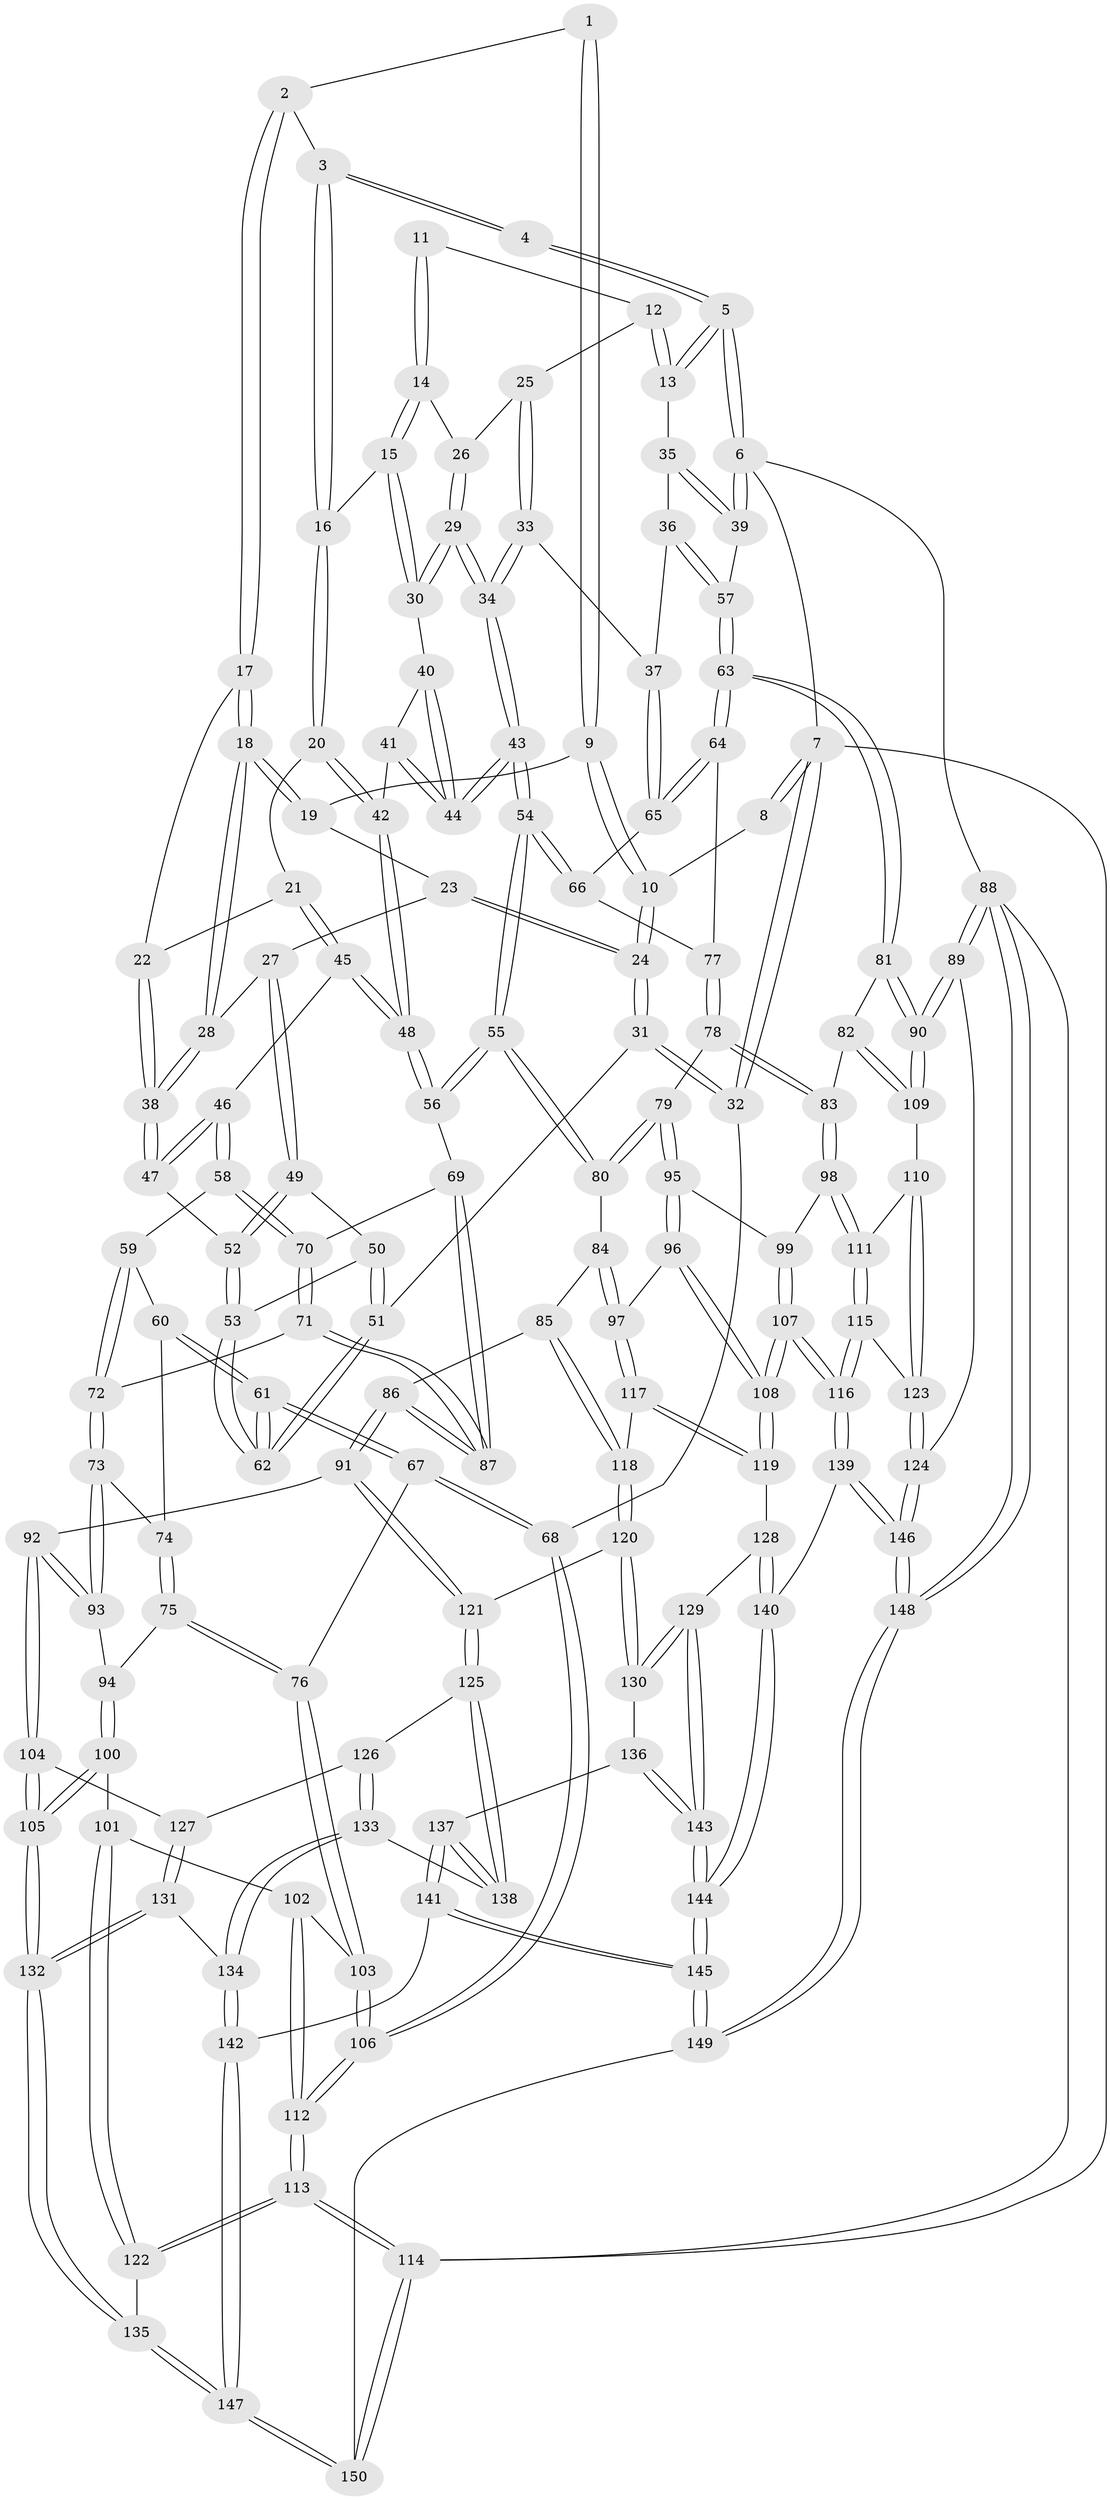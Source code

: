 // coarse degree distribution, {3: 0.09090909090909091, 4: 0.36363636363636365, 5: 0.41414141414141414, 6: 0.1111111111111111, 2: 0.010101010101010102, 8: 0.010101010101010102}
// Generated by graph-tools (version 1.1) at 2025/52/02/27/25 19:52:36]
// undirected, 150 vertices, 372 edges
graph export_dot {
graph [start="1"]
  node [color=gray90,style=filled];
  1 [pos="+0.23370282608575907+0"];
  2 [pos="+0.3233698348957925+0"];
  3 [pos="+0.3250519339765311+0"];
  4 [pos="+0.6732138288690653+0"];
  5 [pos="+1+0"];
  6 [pos="+1+0"];
  7 [pos="+0+0"];
  8 [pos="+0.010507417791687835+0"];
  9 [pos="+0.10183262032505065+0.06555312880176839"];
  10 [pos="+0.031238256222315405+0.09961672139773638"];
  11 [pos="+0.678176499555643+0"];
  12 [pos="+0.7697612539700193+0.032172824322526"];
  13 [pos="+0.8706278505295552+0.11172176489957557"];
  14 [pos="+0.607693039455949+0.06542715487195452"];
  15 [pos="+0.553551243430932+0.13166798105553476"];
  16 [pos="+0.44568616937251015+0.12051338656782609"];
  17 [pos="+0.25736879019760095+0.06700887047219606"];
  18 [pos="+0.22615575236629154+0.12277297742080505"];
  19 [pos="+0.10263810359102446+0.06653957571121924"];
  20 [pos="+0.4436562092919825+0.12444769840562457"];
  21 [pos="+0.4144356580256455+0.1520145454917508"];
  22 [pos="+0.3470437720514997+0.1616039264818624"];
  23 [pos="+0.12287438689973007+0.11601805623948964"];
  24 [pos="+0+0.1800541414537988"];
  25 [pos="+0.732311167049854+0.12255597490195295"];
  26 [pos="+0.6682451422767877+0.13074680337981592"];
  27 [pos="+0.1601896112783452+0.1785688179744328"];
  28 [pos="+0.21675239253696596+0.15128367884614197"];
  29 [pos="+0.6570017626694368+0.20716101063868766"];
  30 [pos="+0.560264942251445+0.14738628533139417"];
  31 [pos="+0+0.215903172783366"];
  32 [pos="+0+0.23025653159154136"];
  33 [pos="+0.7538344071783446+0.2432125584241632"];
  34 [pos="+0.7003413366109746+0.27739623217552645"];
  35 [pos="+0.8720630266230776+0.11582509861357188"];
  36 [pos="+0.869988027225083+0.2210894018163624"];
  37 [pos="+0.861816819397411+0.22745950958863928"];
  38 [pos="+0.2842704811694229+0.22888334071366448"];
  39 [pos="+1+0.08299710997877445"];
  40 [pos="+0.5575797437820467+0.16421661520533481"];
  41 [pos="+0.5357913166191884+0.2197533699019484"];
  42 [pos="+0.4879260028835073+0.24901773441337494"];
  43 [pos="+0.6519793714434777+0.3648026124451702"];
  44 [pos="+0.6226864230939171+0.32057184618982465"];
  45 [pos="+0.3784551440715549+0.306438474781061"];
  46 [pos="+0.34329232378977553+0.3120881125630886"];
  47 [pos="+0.2914555139462148+0.2597572936409941"];
  48 [pos="+0.4626566543015067+0.33135419226159546"];
  49 [pos="+0.1567675799234998+0.18192381098390875"];
  50 [pos="+0.10554456468060144+0.20543009907552373"];
  51 [pos="+0+0.22148680750323121"];
  52 [pos="+0.20175220877298186+0.2871884616143277"];
  53 [pos="+0.1678205994555864+0.3259347942868189"];
  54 [pos="+0.6445778349815834+0.38938144698681115"];
  55 [pos="+0.6185632959990777+0.4136646008777545"];
  56 [pos="+0.5489331013294526+0.41316151562636666"];
  57 [pos="+1+0.2937781492488347"];
  58 [pos="+0.3264781147201343+0.3417623384210467"];
  59 [pos="+0.24113025892752535+0.39737457474354143"];
  60 [pos="+0.20132796092595134+0.4028734187558862"];
  61 [pos="+0.14326576101062086+0.3976798990560849"];
  62 [pos="+0.14291519626087354+0.3964738390512528"];
  63 [pos="+1+0.3727911940928871"];
  64 [pos="+1+0.4025377640890335"];
  65 [pos="+0.8668860922619087+0.3161312298754865"];
  66 [pos="+0.844586904881968+0.43141518876827195"];
  67 [pos="+0.1187286889139719+0.44429809216889415"];
  68 [pos="+0+0.4200891186876657"];
  69 [pos="+0.5038818497172155+0.45396200770000655"];
  70 [pos="+0.3670515190249449+0.4949526708195329"];
  71 [pos="+0.337900788561782+0.5252283791633893"];
  72 [pos="+0.3361416388550089+0.5261973028939411"];
  73 [pos="+0.3348301316688651+0.5276320895816845"];
  74 [pos="+0.2432547783117744+0.4891402750853466"];
  75 [pos="+0.15911743802605013+0.5496885450960319"];
  76 [pos="+0.12070094237326393+0.5404480883982539"];
  77 [pos="+0.8681444283776779+0.45364969514791553"];
  78 [pos="+0.865497340441407+0.5175826226154421"];
  79 [pos="+0.7184813459943741+0.5649517963214759"];
  80 [pos="+0.6416681911803617+0.4948602170494974"];
  81 [pos="+1+0.49563742716472453"];
  82 [pos="+0.9292710520764487+0.5832450555393764"];
  83 [pos="+0.8929423415428217+0.5817922872940628"];
  84 [pos="+0.6115602318281476+0.5692974445018669"];
  85 [pos="+0.5191952735626415+0.6438479351104789"];
  86 [pos="+0.4783193242422852+0.6381927558721635"];
  87 [pos="+0.47372718168519423+0.6165286642770001"];
  88 [pos="+1+1"];
  89 [pos="+1+0.9909435314029074"];
  90 [pos="+1+0.7445890159330202"];
  91 [pos="+0.47324883913604165+0.6433041356596919"];
  92 [pos="+0.3515314392379553+0.6889282081715478"];
  93 [pos="+0.3229277233668437+0.5488967831914071"];
  94 [pos="+0.22559069422799105+0.5783737501531286"];
  95 [pos="+0.7277702443232072+0.5940827993985198"];
  96 [pos="+0.6968408369671135+0.6646251899365575"];
  97 [pos="+0.6376014383702588+0.6707123203437213"];
  98 [pos="+0.8755613690370769+0.6183987341299692"];
  99 [pos="+0.7758180017793014+0.6234190580384609"];
  100 [pos="+0.23598693999649142+0.7230182094710585"];
  101 [pos="+0.11823703596838368+0.6876006447371585"];
  102 [pos="+0.11263880315076603+0.6795950262428753"];
  103 [pos="+0.0793180427970155+0.5888862323751652"];
  104 [pos="+0.33861367129668546+0.7119972625041606"];
  105 [pos="+0.2557816145436938+0.7409166387329108"];
  106 [pos="+0+0.6026707803892145"];
  107 [pos="+0.7730306584684344+0.7817707291664583"];
  108 [pos="+0.7722377855633094+0.7816342358830372"];
  109 [pos="+1+0.7020949158569938"];
  110 [pos="+1+0.7038872509467012"];
  111 [pos="+0.876950972307266+0.6494245364029436"];
  112 [pos="+0+0.8685893831021625"];
  113 [pos="+0+1"];
  114 [pos="+0+1"];
  115 [pos="+0.8384272677302111+0.7908738218937755"];
  116 [pos="+0.8068477318566165+0.7955799960722899"];
  117 [pos="+0.5982591840991546+0.717339661520372"];
  118 [pos="+0.5912913866341626+0.7184660482146434"];
  119 [pos="+0.7074612180536988+0.7953364227060375"];
  120 [pos="+0.5589989810948044+0.7628668377184289"];
  121 [pos="+0.48535152507980445+0.7743504453297517"];
  122 [pos="+0.03884676279307859+0.8987300882259958"];
  123 [pos="+0.8402773001302103+0.7916516434779389"];
  124 [pos="+0.8898766140183514+0.8324597616856176"];
  125 [pos="+0.48465454541356884+0.7749768997254783"];
  126 [pos="+0.4331988940043894+0.7646079317917576"];
  127 [pos="+0.37081698992471723+0.747300037073052"];
  128 [pos="+0.6850542114680473+0.8170456456186361"];
  129 [pos="+0.6331509095253404+0.8560287805073963"];
  130 [pos="+0.5823862321767398+0.828804855790119"];
  131 [pos="+0.38887797005418806+0.8610639147375821"];
  132 [pos="+0.22861963005196417+0.8488286596453806"];
  133 [pos="+0.4160708112576802+0.8537447260583525"];
  134 [pos="+0.39793061676728747+0.8699616355783175"];
  135 [pos="+0.2089568133926575+0.8785903013782067"];
  136 [pos="+0.517678450950561+0.8696374651863822"];
  137 [pos="+0.514448436312647+0.870016731574644"];
  138 [pos="+0.48127623712179723+0.8025580775777887"];
  139 [pos="+0.7838613859738288+0.8756200941370708"];
  140 [pos="+0.7096263183607809+0.9281819999561789"];
  141 [pos="+0.46623844626778355+0.9314572484235327"];
  142 [pos="+0.41238060572928653+0.9144244837523718"];
  143 [pos="+0.6241653521528973+0.9450347887318897"];
  144 [pos="+0.6349229952328423+1"];
  145 [pos="+0.6153247443428641+1"];
  146 [pos="+0.8512187000133532+1"];
  147 [pos="+0.29591421892366393+1"];
  148 [pos="+0.8559520447739659+1"];
  149 [pos="+0.6228953592747384+1"];
  150 [pos="+0.3010005617807269+1"];
  1 -- 2;
  1 -- 9;
  1 -- 9;
  2 -- 3;
  2 -- 17;
  2 -- 17;
  3 -- 4;
  3 -- 4;
  3 -- 16;
  3 -- 16;
  4 -- 5;
  4 -- 5;
  5 -- 6;
  5 -- 6;
  5 -- 13;
  5 -- 13;
  6 -- 7;
  6 -- 39;
  6 -- 39;
  6 -- 88;
  7 -- 8;
  7 -- 8;
  7 -- 32;
  7 -- 32;
  7 -- 114;
  8 -- 10;
  9 -- 10;
  9 -- 10;
  9 -- 19;
  10 -- 24;
  10 -- 24;
  11 -- 12;
  11 -- 14;
  11 -- 14;
  12 -- 13;
  12 -- 13;
  12 -- 25;
  13 -- 35;
  14 -- 15;
  14 -- 15;
  14 -- 26;
  15 -- 16;
  15 -- 30;
  15 -- 30;
  16 -- 20;
  16 -- 20;
  17 -- 18;
  17 -- 18;
  17 -- 22;
  18 -- 19;
  18 -- 19;
  18 -- 28;
  18 -- 28;
  19 -- 23;
  20 -- 21;
  20 -- 42;
  20 -- 42;
  21 -- 22;
  21 -- 45;
  21 -- 45;
  22 -- 38;
  22 -- 38;
  23 -- 24;
  23 -- 24;
  23 -- 27;
  24 -- 31;
  24 -- 31;
  25 -- 26;
  25 -- 33;
  25 -- 33;
  26 -- 29;
  26 -- 29;
  27 -- 28;
  27 -- 49;
  27 -- 49;
  28 -- 38;
  28 -- 38;
  29 -- 30;
  29 -- 30;
  29 -- 34;
  29 -- 34;
  30 -- 40;
  31 -- 32;
  31 -- 32;
  31 -- 51;
  32 -- 68;
  33 -- 34;
  33 -- 34;
  33 -- 37;
  34 -- 43;
  34 -- 43;
  35 -- 36;
  35 -- 39;
  35 -- 39;
  36 -- 37;
  36 -- 57;
  36 -- 57;
  37 -- 65;
  37 -- 65;
  38 -- 47;
  38 -- 47;
  39 -- 57;
  40 -- 41;
  40 -- 44;
  40 -- 44;
  41 -- 42;
  41 -- 44;
  41 -- 44;
  42 -- 48;
  42 -- 48;
  43 -- 44;
  43 -- 44;
  43 -- 54;
  43 -- 54;
  45 -- 46;
  45 -- 48;
  45 -- 48;
  46 -- 47;
  46 -- 47;
  46 -- 58;
  46 -- 58;
  47 -- 52;
  48 -- 56;
  48 -- 56;
  49 -- 50;
  49 -- 52;
  49 -- 52;
  50 -- 51;
  50 -- 51;
  50 -- 53;
  51 -- 62;
  51 -- 62;
  52 -- 53;
  52 -- 53;
  53 -- 62;
  53 -- 62;
  54 -- 55;
  54 -- 55;
  54 -- 66;
  54 -- 66;
  55 -- 56;
  55 -- 56;
  55 -- 80;
  55 -- 80;
  56 -- 69;
  57 -- 63;
  57 -- 63;
  58 -- 59;
  58 -- 70;
  58 -- 70;
  59 -- 60;
  59 -- 72;
  59 -- 72;
  60 -- 61;
  60 -- 61;
  60 -- 74;
  61 -- 62;
  61 -- 62;
  61 -- 67;
  61 -- 67;
  63 -- 64;
  63 -- 64;
  63 -- 81;
  63 -- 81;
  64 -- 65;
  64 -- 65;
  64 -- 77;
  65 -- 66;
  66 -- 77;
  67 -- 68;
  67 -- 68;
  67 -- 76;
  68 -- 106;
  68 -- 106;
  69 -- 70;
  69 -- 87;
  69 -- 87;
  70 -- 71;
  70 -- 71;
  71 -- 72;
  71 -- 87;
  71 -- 87;
  72 -- 73;
  72 -- 73;
  73 -- 74;
  73 -- 93;
  73 -- 93;
  74 -- 75;
  74 -- 75;
  75 -- 76;
  75 -- 76;
  75 -- 94;
  76 -- 103;
  76 -- 103;
  77 -- 78;
  77 -- 78;
  78 -- 79;
  78 -- 83;
  78 -- 83;
  79 -- 80;
  79 -- 80;
  79 -- 95;
  79 -- 95;
  80 -- 84;
  81 -- 82;
  81 -- 90;
  81 -- 90;
  82 -- 83;
  82 -- 109;
  82 -- 109;
  83 -- 98;
  83 -- 98;
  84 -- 85;
  84 -- 97;
  84 -- 97;
  85 -- 86;
  85 -- 118;
  85 -- 118;
  86 -- 87;
  86 -- 87;
  86 -- 91;
  86 -- 91;
  88 -- 89;
  88 -- 89;
  88 -- 148;
  88 -- 148;
  88 -- 114;
  89 -- 90;
  89 -- 90;
  89 -- 124;
  90 -- 109;
  90 -- 109;
  91 -- 92;
  91 -- 121;
  91 -- 121;
  92 -- 93;
  92 -- 93;
  92 -- 104;
  92 -- 104;
  93 -- 94;
  94 -- 100;
  94 -- 100;
  95 -- 96;
  95 -- 96;
  95 -- 99;
  96 -- 97;
  96 -- 108;
  96 -- 108;
  97 -- 117;
  97 -- 117;
  98 -- 99;
  98 -- 111;
  98 -- 111;
  99 -- 107;
  99 -- 107;
  100 -- 101;
  100 -- 105;
  100 -- 105;
  101 -- 102;
  101 -- 122;
  101 -- 122;
  102 -- 103;
  102 -- 112;
  102 -- 112;
  103 -- 106;
  103 -- 106;
  104 -- 105;
  104 -- 105;
  104 -- 127;
  105 -- 132;
  105 -- 132;
  106 -- 112;
  106 -- 112;
  107 -- 108;
  107 -- 108;
  107 -- 116;
  107 -- 116;
  108 -- 119;
  108 -- 119;
  109 -- 110;
  110 -- 111;
  110 -- 123;
  110 -- 123;
  111 -- 115;
  111 -- 115;
  112 -- 113;
  112 -- 113;
  113 -- 114;
  113 -- 114;
  113 -- 122;
  113 -- 122;
  114 -- 150;
  114 -- 150;
  115 -- 116;
  115 -- 116;
  115 -- 123;
  116 -- 139;
  116 -- 139;
  117 -- 118;
  117 -- 119;
  117 -- 119;
  118 -- 120;
  118 -- 120;
  119 -- 128;
  120 -- 121;
  120 -- 130;
  120 -- 130;
  121 -- 125;
  121 -- 125;
  122 -- 135;
  123 -- 124;
  123 -- 124;
  124 -- 146;
  124 -- 146;
  125 -- 126;
  125 -- 138;
  125 -- 138;
  126 -- 127;
  126 -- 133;
  126 -- 133;
  127 -- 131;
  127 -- 131;
  128 -- 129;
  128 -- 140;
  128 -- 140;
  129 -- 130;
  129 -- 130;
  129 -- 143;
  129 -- 143;
  130 -- 136;
  131 -- 132;
  131 -- 132;
  131 -- 134;
  132 -- 135;
  132 -- 135;
  133 -- 134;
  133 -- 134;
  133 -- 138;
  134 -- 142;
  134 -- 142;
  135 -- 147;
  135 -- 147;
  136 -- 137;
  136 -- 143;
  136 -- 143;
  137 -- 138;
  137 -- 138;
  137 -- 141;
  137 -- 141;
  139 -- 140;
  139 -- 146;
  139 -- 146;
  140 -- 144;
  140 -- 144;
  141 -- 142;
  141 -- 145;
  141 -- 145;
  142 -- 147;
  142 -- 147;
  143 -- 144;
  143 -- 144;
  144 -- 145;
  144 -- 145;
  145 -- 149;
  145 -- 149;
  146 -- 148;
  146 -- 148;
  147 -- 150;
  147 -- 150;
  148 -- 149;
  148 -- 149;
  149 -- 150;
}

